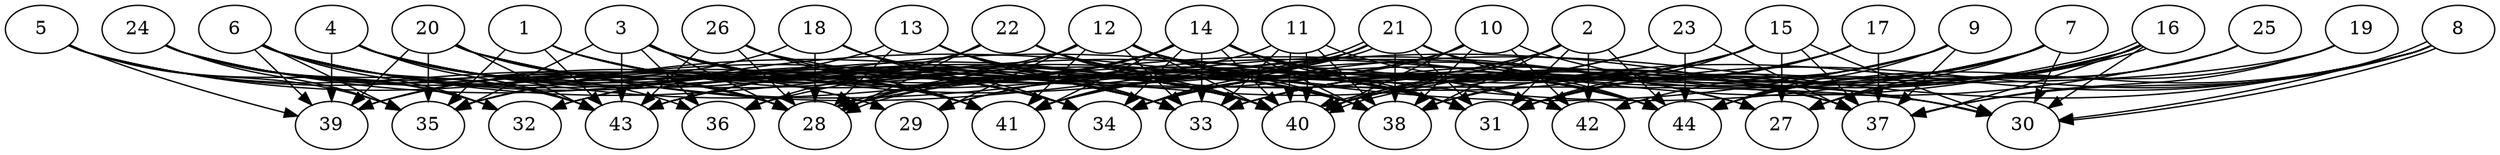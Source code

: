 // DAG (tier=3-complex, mode=data, n=44, ccr=0.504, fat=0.864, density=0.668, regular=0.281, jump=0.217, mindata=4194304, maxdata=33554432)
// DAG automatically generated by daggen at Sun Aug 24 16:33:35 2025
// /home/ermia/Project/Environments/daggen/bin/daggen --dot --ccr 0.504 --fat 0.864 --regular 0.281 --density 0.668 --jump 0.217 --mindata 4194304 --maxdata 33554432 -n 44 
digraph G {
  1 [size="13001269098782736252928", alpha="0.09", expect_size="6500634549391368126464"]
  1 -> 31 [size ="4423307705188352"]
  1 -> 33 [size ="4423307705188352"]
  1 -> 34 [size ="4423307705188352"]
  1 -> 35 [size ="4423307705188352"]
  1 -> 40 [size ="4423307705188352"]
  1 -> 41 [size ="4423307705188352"]
  1 -> 43 [size ="4423307705188352"]
  2 [size="12889486688572200189952", alpha="0.09", expect_size="6444743344286100094976"]
  2 -> 31 [size ="4397917402038272"]
  2 -> 38 [size ="4397917402038272"]
  2 -> 40 [size ="4397917402038272"]
  2 -> 41 [size ="4397917402038272"]
  2 -> 42 [size ="4397917402038272"]
  2 -> 43 [size ="4397917402038272"]
  2 -> 44 [size ="4397917402038272"]
  3 [size="25791274109718964994048", alpha="0.02", expect_size="12895637054859482497024"]
  3 -> 27 [size ="6983479325622272"]
  3 -> 28 [size ="6983479325622272"]
  3 -> 31 [size ="6983479325622272"]
  3 -> 34 [size ="6983479325622272"]
  3 -> 35 [size ="6983479325622272"]
  3 -> 36 [size ="6983479325622272"]
  3 -> 41 [size ="6983479325622272"]
  3 -> 42 [size ="6983479325622272"]
  3 -> 43 [size ="6983479325622272"]
  4 [size="6505188354852651008000", alpha="0.04", expect_size="3252594177426325504000"]
  4 -> 33 [size ="2787810423603200"]
  4 -> 34 [size ="2787810423603200"]
  4 -> 36 [size ="2787810423603200"]
  4 -> 39 [size ="2787810423603200"]
  4 -> 40 [size ="2787810423603200"]
  4 -> 41 [size ="2787810423603200"]
  4 -> 43 [size ="2787810423603200"]
  4 -> 44 [size ="2787810423603200"]
  5 [size="64092016810790704", alpha="0.03", expect_size="32046008405395352"]
  5 -> 28 [size ="2460665021202432"]
  5 -> 29 [size ="2460665021202432"]
  5 -> 32 [size ="2460665021202432"]
  5 -> 34 [size ="2460665021202432"]
  5 -> 35 [size ="2460665021202432"]
  5 -> 39 [size ="2460665021202432"]
  6 [size="7165446169967766536192", alpha="0.01", expect_size="3582723084983883268096"]
  6 -> 31 [size ="2973391841656832"]
  6 -> 32 [size ="2973391841656832"]
  6 -> 33 [size ="2973391841656832"]
  6 -> 34 [size ="2973391841656832"]
  6 -> 35 [size ="2973391841656832"]
  6 -> 39 [size ="2973391841656832"]
  6 -> 40 [size ="2973391841656832"]
  6 -> 43 [size ="2973391841656832"]
  7 [size="466939798736414080", alpha="0.03", expect_size="233469899368207040"]
  7 -> 27 [size ="8972049242390528"]
  7 -> 30 [size ="8972049242390528"]
  7 -> 31 [size ="8972049242390528"]
  7 -> 34 [size ="8972049242390528"]
  7 -> 40 [size ="8972049242390528"]
  7 -> 43 [size ="8972049242390528"]
  7 -> 44 [size ="8972049242390528"]
  8 [size="24406281584195185672192", alpha="0.10", expect_size="12203140792097592836096"]
  8 -> 30 [size ="6731177847160832"]
  8 -> 30 [size ="6731177847160832"]
  8 -> 31 [size ="6731177847160832"]
  8 -> 34 [size ="6731177847160832"]
  8 -> 37 [size ="6731177847160832"]
  8 -> 38 [size ="6731177847160832"]
  8 -> 44 [size ="6731177847160832"]
  9 [size="17463441397358894", alpha="0.15", expect_size="8731720698679447"]
  9 -> 31 [size ="312549601968128"]
  9 -> 32 [size ="312549601968128"]
  9 -> 33 [size ="312549601968128"]
  9 -> 37 [size ="312549601968128"]
  9 -> 44 [size ="312549601968128"]
  10 [size="17853326104214734", alpha="0.00", expect_size="8926663052107367"]
  10 -> 30 [size ="617827052552192"]
  10 -> 32 [size ="617827052552192"]
  10 -> 34 [size ="617827052552192"]
  10 -> 38 [size ="617827052552192"]
  10 -> 40 [size ="617827052552192"]
  10 -> 42 [size ="617827052552192"]
  11 [size="29110396624873880", alpha="0.13", expect_size="14555198312436940"]
  11 -> 32 [size ="534725575835648"]
  11 -> 33 [size ="534725575835648"]
  11 -> 38 [size ="534725575835648"]
  11 -> 40 [size ="534725575835648"]
  11 -> 40 [size ="534725575835648"]
  11 -> 44 [size ="534725575835648"]
  12 [size="77635019558988283904", alpha="0.09", expect_size="38817509779494141952"]
  12 -> 27 [size ="145588955906048"]
  12 -> 28 [size ="145588955906048"]
  12 -> 29 [size ="145588955906048"]
  12 -> 31 [size ="145588955906048"]
  12 -> 33 [size ="145588955906048"]
  12 -> 38 [size ="145588955906048"]
  12 -> 39 [size ="145588955906048"]
  12 -> 40 [size ="145588955906048"]
  12 -> 41 [size ="145588955906048"]
  12 -> 44 [size ="145588955906048"]
  13 [size="90127178187093504", alpha="0.05", expect_size="45063589093546752"]
  13 -> 28 [size ="5476961623212032"]
  13 -> 31 [size ="5476961623212032"]
  13 -> 33 [size ="5476961623212032"]
  13 -> 38 [size ="5476961623212032"]
  13 -> 39 [size ="5476961623212032"]
  13 -> 40 [size ="5476961623212032"]
  14 [size="166141865681599936", alpha="0.16", expect_size="83070932840799968"]
  14 -> 28 [size ="6400760644370432"]
  14 -> 31 [size ="6400760644370432"]
  14 -> 33 [size ="6400760644370432"]
  14 -> 34 [size ="6400760644370432"]
  14 -> 35 [size ="6400760644370432"]
  14 -> 37 [size ="6400760644370432"]
  14 -> 38 [size ="6400760644370432"]
  14 -> 40 [size ="6400760644370432"]
  14 -> 41 [size ="6400760644370432"]
  14 -> 42 [size ="6400760644370432"]
  14 -> 43 [size ="6400760644370432"]
  14 -> 44 [size ="6400760644370432"]
  15 [size="395452076080148512768", alpha="0.19", expect_size="197726038040074256384"]
  15 -> 27 [size ="431008558088192"]
  15 -> 30 [size ="431008558088192"]
  15 -> 31 [size ="431008558088192"]
  15 -> 33 [size ="431008558088192"]
  15 -> 34 [size ="431008558088192"]
  15 -> 36 [size ="431008558088192"]
  15 -> 37 [size ="431008558088192"]
  15 -> 40 [size ="431008558088192"]
  15 -> 41 [size ="431008558088192"]
  16 [size="23131588220413000", alpha="0.05", expect_size="11565794110206500"]
  16 -> 27 [size ="731001965772800"]
  16 -> 29 [size ="731001965772800"]
  16 -> 30 [size ="731001965772800"]
  16 -> 31 [size ="731001965772800"]
  16 -> 33 [size ="731001965772800"]
  16 -> 37 [size ="731001965772800"]
  16 -> 40 [size ="731001965772800"]
  16 -> 40 [size ="731001965772800"]
  16 -> 42 [size ="731001965772800"]
  17 [size="1780472039125873152", alpha="0.09", expect_size="890236019562936576"]
  17 -> 31 [size ="1216228043522048"]
  17 -> 33 [size ="1216228043522048"]
  17 -> 37 [size ="1216228043522048"]
  17 -> 38 [size ="1216228043522048"]
  17 -> 40 [size ="1216228043522048"]
  18 [size="98313026429221296", alpha="0.18", expect_size="49156513214610648"]
  18 -> 28 [size ="5939460621467648"]
  18 -> 33 [size ="5939460621467648"]
  18 -> 34 [size ="5939460621467648"]
  18 -> 38 [size ="5939460621467648"]
  18 -> 39 [size ="5939460621467648"]
  18 -> 40 [size ="5939460621467648"]
  19 [size="36022166005005619822592", alpha="0.20", expect_size="18011083002502809911296"]
  19 -> 27 [size ="8725758771986432"]
  19 -> 28 [size ="8725758771986432"]
  19 -> 37 [size ="8725758771986432"]
  20 [size="257560621766250304", alpha="0.15", expect_size="128780310883125152"]
  20 -> 27 [size ="8855015443660800"]
  20 -> 28 [size ="8855015443660800"]
  20 -> 35 [size ="8855015443660800"]
  20 -> 37 [size ="8855015443660800"]
  20 -> 38 [size ="8855015443660800"]
  20 -> 39 [size ="8855015443660800"]
  20 -> 41 [size ="8855015443660800"]
  20 -> 43 [size ="8855015443660800"]
  21 [size="1507920158687810816", alpha="0.07", expect_size="753960079343905408"]
  21 -> 28 [size ="3099144725987328"]
  21 -> 28 [size ="3099144725987328"]
  21 -> 30 [size ="3099144725987328"]
  21 -> 31 [size ="3099144725987328"]
  21 -> 34 [size ="3099144725987328"]
  21 -> 37 [size ="3099144725987328"]
  21 -> 38 [size ="3099144725987328"]
  21 -> 41 [size ="3099144725987328"]
  21 -> 43 [size ="3099144725987328"]
  21 -> 44 [size ="3099144725987328"]
  22 [size="2098202895448863744", alpha="0.09", expect_size="1049101447724431872"]
  22 -> 28 [size ="1723553229570048"]
  22 -> 31 [size ="1723553229570048"]
  22 -> 35 [size ="1723553229570048"]
  22 -> 36 [size ="1723553229570048"]
  22 -> 38 [size ="1723553229570048"]
  22 -> 40 [size ="1723553229570048"]
  22 -> 44 [size ="1723553229570048"]
  23 [size="4842690346407593984", alpha="0.20", expect_size="2421345173203796992"]
  23 -> 29 [size ="6116654261993472"]
  23 -> 35 [size ="6116654261993472"]
  23 -> 37 [size ="6116654261993472"]
  23 -> 44 [size ="6116654261993472"]
  24 [size="8987619631060626702336", alpha="0.17", expect_size="4493809815530313351168"]
  24 -> 28 [size ="3458223914876928"]
  24 -> 29 [size ="3458223914876928"]
  24 -> 32 [size ="3458223914876928"]
  24 -> 35 [size ="3458223914876928"]
  24 -> 40 [size ="3458223914876928"]
  24 -> 41 [size ="3458223914876928"]
  24 -> 43 [size ="3458223914876928"]
  25 [size="1968510221794993504256", alpha="0.01", expect_size="984255110897496752128"]
  25 -> 27 [size ="1256555773165568"]
  25 -> 41 [size ="1256555773165568"]
  25 -> 44 [size ="1256555773165568"]
  26 [size="87141307216236464", alpha="0.07", expect_size="43570653608118232"]
  26 -> 28 [size ="1783709346824192"]
  26 -> 30 [size ="1783709346824192"]
  26 -> 33 [size ="1783709346824192"]
  26 -> 41 [size ="1783709346824192"]
  26 -> 43 [size ="1783709346824192"]
  27 [size="50230378954165144", alpha="0.06", expect_size="25115189477082572"]
  28 [size="19749871920914980864", alpha="0.09", expect_size="9874935960457490432"]
  29 [size="58345393366064368", alpha="0.03", expect_size="29172696683032184"]
  30 [size="2800454475402182656000", alpha="0.03", expect_size="1400227237701091328000"]
  31 [size="367662446148021387264", alpha="0.13", expect_size="183831223074010693632"]
  32 [size="30375066162956337152000", alpha="0.04", expect_size="15187533081478168576000"]
  33 [size="8737695548787409920", alpha="0.19", expect_size="4368847774393704960"]
  34 [size="67714079685354536", alpha="0.16", expect_size="33857039842677268"]
  35 [size="21379622660907714215936", alpha="0.14", expect_size="10689811330453857107968"]
  36 [size="1324384079655874816", alpha="0.04", expect_size="662192039827937408"]
  37 [size="564103788341982396416", alpha="0.10", expect_size="282051894170991198208"]
  38 [size="29668835911742292754432", alpha="0.00", expect_size="14834417955871146377216"]
  39 [size="510504059239957568", alpha="0.19", expect_size="255252029619978784"]
  40 [size="6477395029336938", alpha="0.13", expect_size="3238697514668469"]
  41 [size="279241282792305760", alpha="0.10", expect_size="139620641396152880"]
  42 [size="15210048448986206961664", alpha="0.10", expect_size="7605024224493103480832"]
  43 [size="76685540747565136", alpha="0.17", expect_size="38342770373782568"]
  44 [size="4100808458893527040", alpha="0.13", expect_size="2050404229446763520"]
}